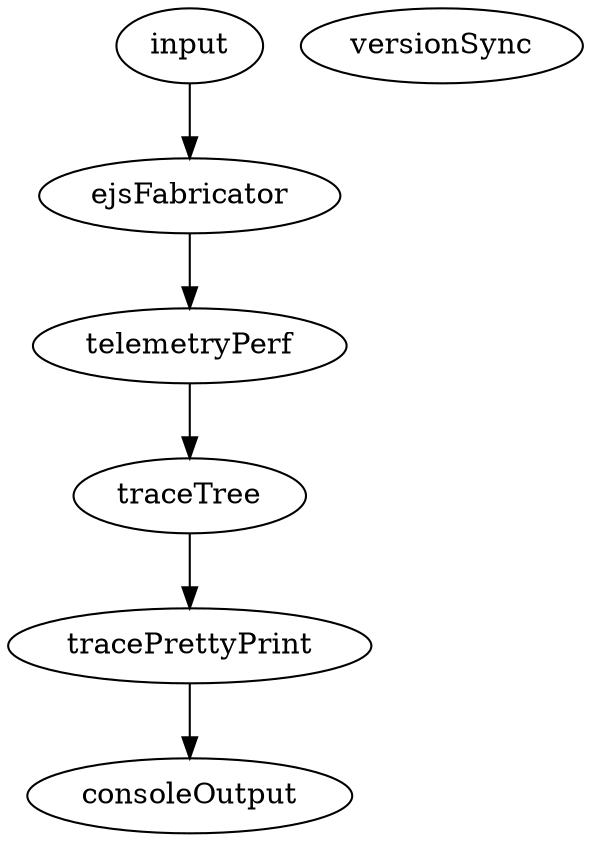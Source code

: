digraph versiontest {

  input [data="/usr/local/google/home/soonm/tree-builder-builder/example.ejs"]
  versionSync [version="323860", chromium="/usr/local/google/home/soonm/chromium/src", platform="linux"]
  telemetryPerf [chromium="/usr/local/google/home/soonm/chromium/src", browser="system", perfBrowser="system"]

  input -> ejsFabricator -> telemetryPerf -> traceTree -> tracePrettyPrint -> consoleOutput;

}
